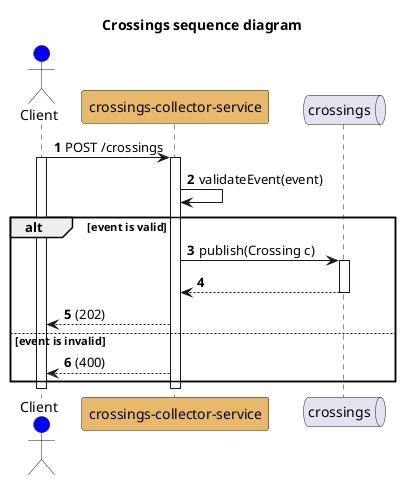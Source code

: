 @startuml "crossings_sequence_diagram"
title "Crossings sequence diagram"
autonumber
actor Client #blue
participant "crossings-collector-service" as app #E8B86D
queue crossings 

Client->app: POST /crossings
activate Client
activate app
app->app: validateEvent(event)
alt event is valid
    app->crossings: publish(Crossing c)
    activate crossings
    app<--crossings
    deactivate crossings
    Client<--app: (202)
else event is invalid
    Client <-- app: (400)
end
deactivate app
deactivate Client

@enduml
